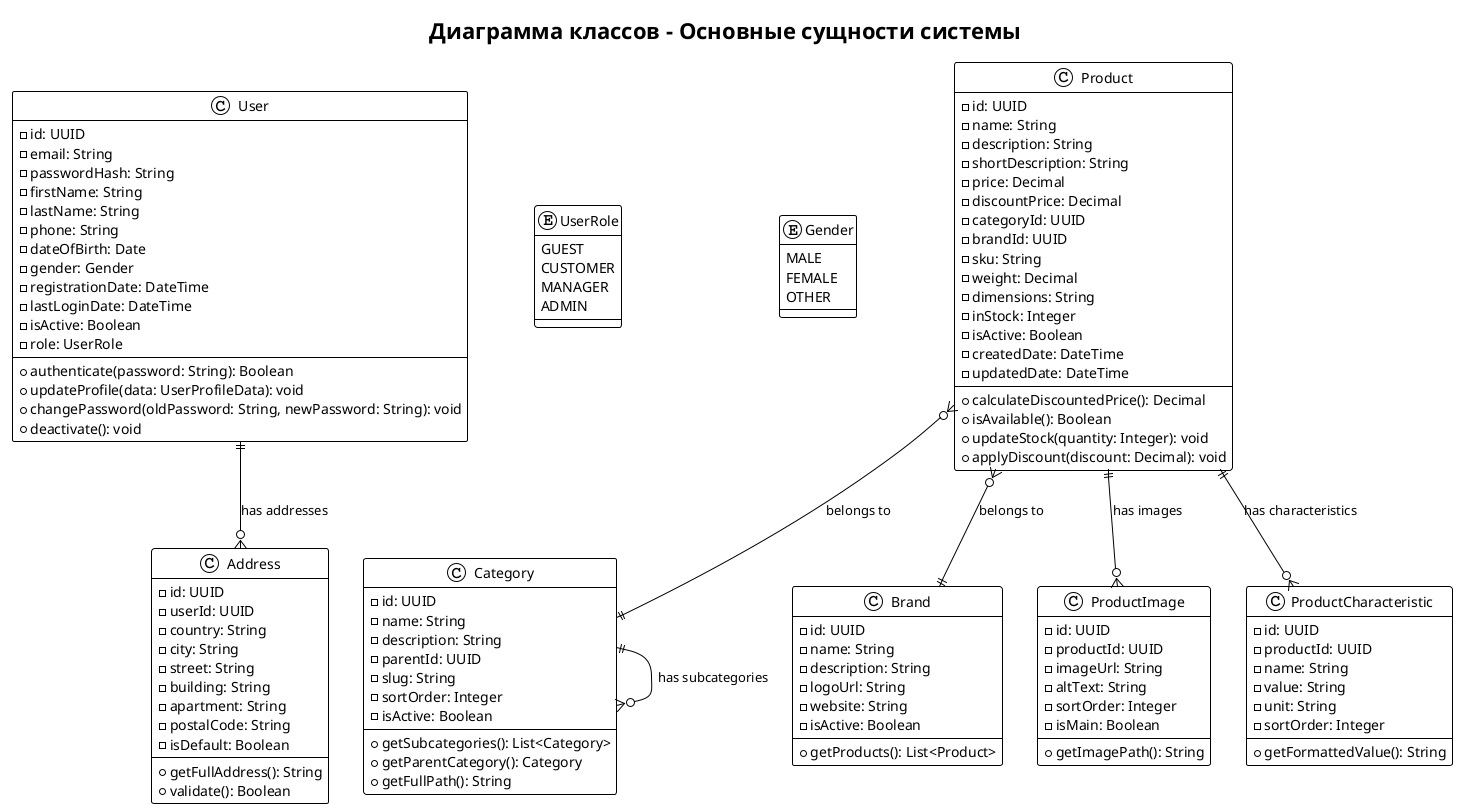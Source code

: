 @startuml ClassDiagram_Core
!theme plain
title Диаграмма классов - Основные сущности системы

class User {
  - id: UUID
  - email: String
  - passwordHash: String
  - firstName: String
  - lastName: String
  - phone: String
  - dateOfBirth: Date
  - gender: Gender
  - registrationDate: DateTime
  - lastLoginDate: DateTime
  - isActive: Boolean
  - role: UserRole
  --
  + authenticate(password: String): Boolean
  + updateProfile(data: UserProfileData): void
  + changePassword(oldPassword: String, newPassword: String): void
  + deactivate(): void
}

enum UserRole {
  GUEST
  CUSTOMER
  MANAGER
  ADMIN
}

enum Gender {
  MALE
  FEMALE
  OTHER
}

class Address {
  - id: UUID
  - userId: UUID
  - country: String
  - city: String
  - street: String
  - building: String
  - apartment: String
  - postalCode: String
  - isDefault: Boolean
  --
  + getFullAddress(): String
  + validate(): Boolean
}

class Product {
  - id: UUID
  - name: String
  - description: String
  - shortDescription: String
  - price: Decimal
  - discountPrice: Decimal
  - categoryId: UUID
  - brandId: UUID
  - sku: String
  - weight: Decimal
  - dimensions: String
  - inStock: Integer
  - isActive: Boolean
  - createdDate: DateTime
  - updatedDate: DateTime
  --
  + calculateDiscountedPrice(): Decimal
  + isAvailable(): Boolean
  + updateStock(quantity: Integer): void
  + applyDiscount(discount: Decimal): void
}

class Category {
  - id: UUID
  - name: String
  - description: String
  - parentId: UUID
  - slug: String
  - sortOrder: Integer
  - isActive: Boolean
  --
  + getSubcategories(): List<Category>
  + getParentCategory(): Category
  + getFullPath(): String
}

class Brand {
  - id: UUID
  - name: String
  - description: String
  - logoUrl: String
  - website: String
  - isActive: Boolean
  --
  + getProducts(): List<Product>
}

class ProductImage {
  - id: UUID
  - productId: UUID
  - imageUrl: String
  - altText: String
  - sortOrder: Integer
  - isMain: Boolean
  --
  + getImagePath(): String
}

class ProductCharacteristic {
  - id: UUID
  - productId: UUID
  - name: String
  - value: String
  - unit: String
  - sortOrder: Integer
  --
  + getFormattedValue(): String
}

' Связи между классами
User ||--o{ Address : "has addresses"
Product }o--|| Category : "belongs to"
Product }o--|| Brand : "belongs to"
Product ||--o{ ProductImage : "has images"
Product ||--o{ ProductCharacteristic : "has characteristics"
Category ||--o{ Category : "has subcategories"

@enduml

